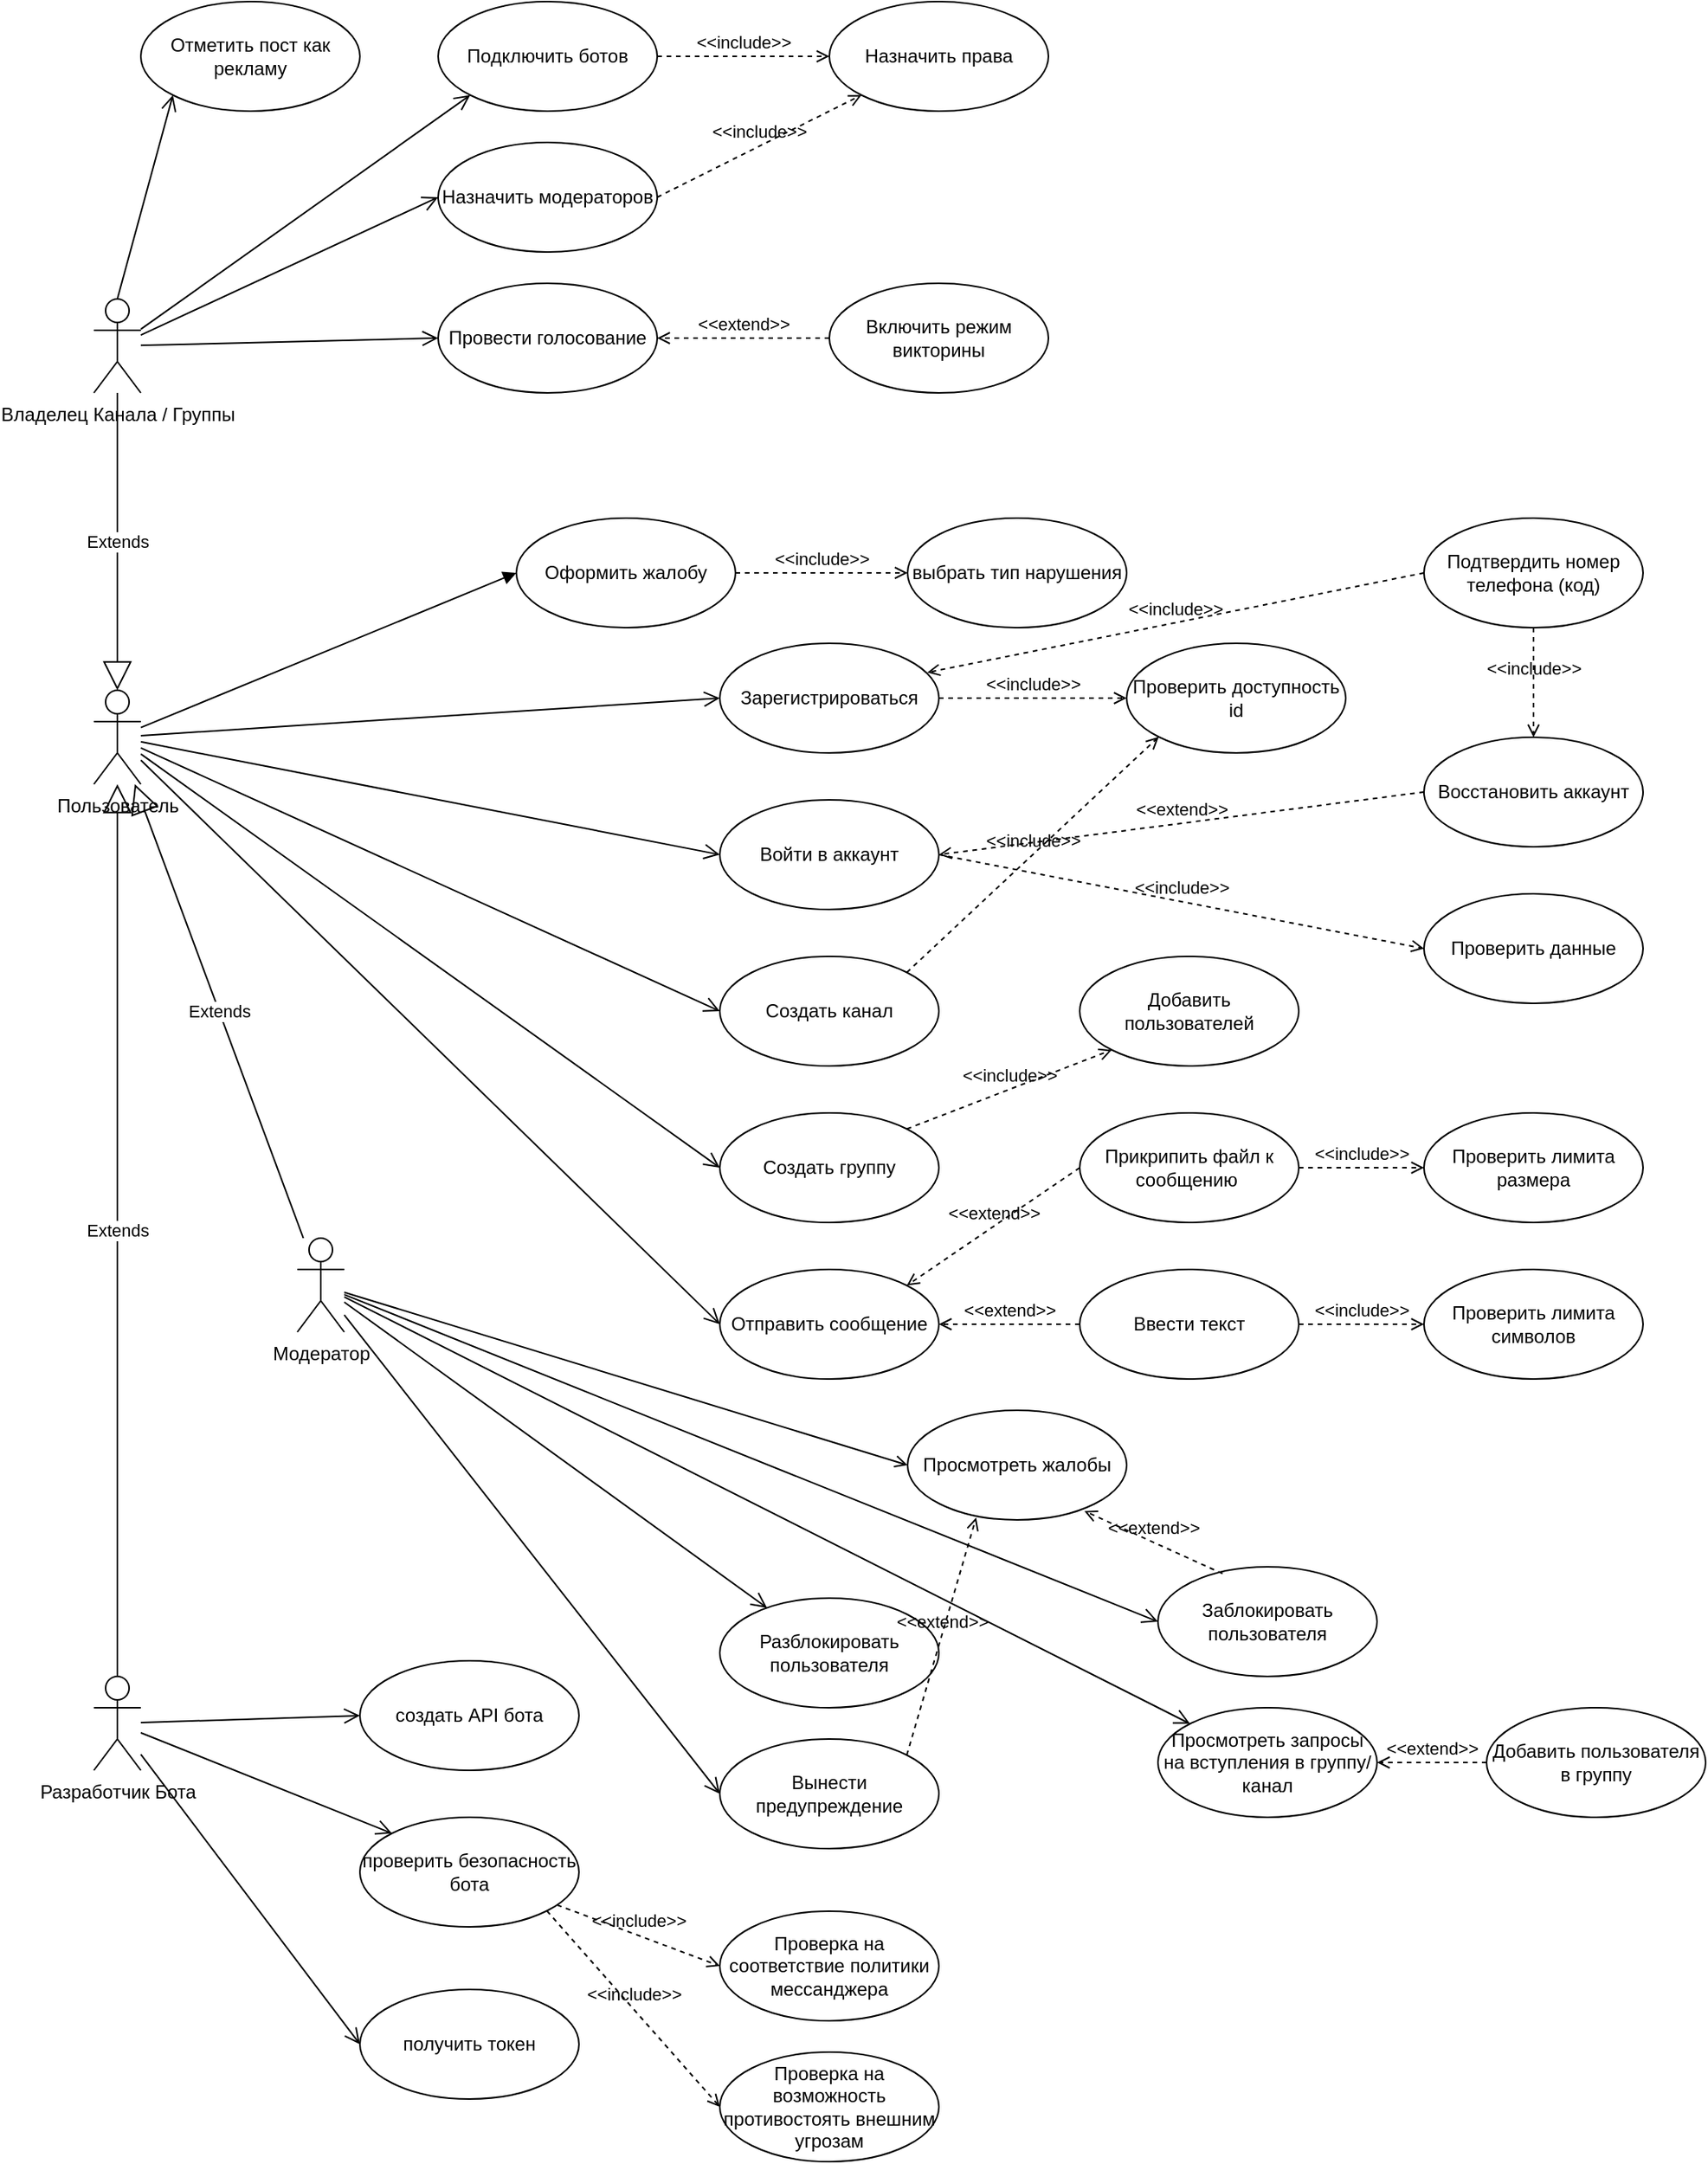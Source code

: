 <mxfile version="28.2.7">
  <diagram name="Page-1" id="i6Itb4tiR3Q5RZbFvwCR">
    <mxGraphModel dx="1701" dy="1013" grid="1" gridSize="10" guides="1" tooltips="1" connect="1" arrows="1" fold="1" page="1" pageScale="1" pageWidth="850" pageHeight="1100" math="0" shadow="0">
      <root>
        <mxCell id="0" />
        <mxCell id="1" parent="0" />
        <mxCell id="7A5hVMnqqjYsDcs3zs3l-1" value="Пользователь" style="shape=umlActor;verticalLabelPosition=bottom;verticalAlign=top;html=1;" parent="1" vertex="1">
          <mxGeometry x="100" y="500" width="30" height="60" as="geometry" />
        </mxCell>
        <mxCell id="7A5hVMnqqjYsDcs3zs3l-10" value="Владелец Канала / Группы" style="shape=umlActor;verticalLabelPosition=bottom;verticalAlign=top;html=1;" parent="1" vertex="1">
          <mxGeometry x="100" y="250" width="30" height="60" as="geometry" />
        </mxCell>
        <mxCell id="7A5hVMnqqjYsDcs3zs3l-11" value="Разработчик Бота" style="shape=umlActor;verticalLabelPosition=bottom;verticalAlign=top;html=1;" parent="1" vertex="1">
          <mxGeometry x="100" y="1130" width="30" height="60" as="geometry" />
        </mxCell>
        <mxCell id="7A5hVMnqqjYsDcs3zs3l-12" value="Extends" style="endArrow=block;endSize=16;endFill=0;html=1;rounded=0;entryX=0.5;entryY=0;entryDx=0;entryDy=0;entryPerimeter=0;" parent="1" source="7A5hVMnqqjYsDcs3zs3l-10" target="7A5hVMnqqjYsDcs3zs3l-1" edge="1">
          <mxGeometry width="160" relative="1" as="geometry">
            <mxPoint x="90" y="470" as="sourcePoint" />
            <mxPoint x="250" y="470" as="targetPoint" />
          </mxGeometry>
        </mxCell>
        <mxCell id="7A5hVMnqqjYsDcs3zs3l-13" value="Extends" style="endArrow=block;endSize=16;endFill=0;html=1;rounded=0;" parent="1" source="7A5hVMnqqjYsDcs3zs3l-11" target="7A5hVMnqqjYsDcs3zs3l-1" edge="1">
          <mxGeometry width="160" relative="1" as="geometry">
            <mxPoint x="130.004" y="730" as="sourcePoint" />
            <mxPoint x="128.26" y="594.44" as="targetPoint" />
          </mxGeometry>
        </mxCell>
        <mxCell id="7A5hVMnqqjYsDcs3zs3l-16" value="Зарегистрироваться" style="ellipse;whiteSpace=wrap;html=1;" parent="1" vertex="1">
          <mxGeometry x="500" y="470" width="140" height="70" as="geometry" />
        </mxCell>
        <mxCell id="7A5hVMnqqjYsDcs3zs3l-17" value="Войти в аккаунт" style="ellipse;whiteSpace=wrap;html=1;" parent="1" vertex="1">
          <mxGeometry x="500" y="570" width="140" height="70" as="geometry" />
        </mxCell>
        <mxCell id="7A5hVMnqqjYsDcs3zs3l-23" value="&amp;lt;&amp;lt;include&amp;gt;&amp;gt;" style="html=1;verticalAlign=bottom;labelBackgroundColor=none;endArrow=open;endFill=0;dashed=1;rounded=0;exitX=1;exitY=0.5;exitDx=0;exitDy=0;entryX=0;entryY=0.5;entryDx=0;entryDy=0;" parent="1" source="7A5hVMnqqjYsDcs3zs3l-16" target="7A5hVMnqqjYsDcs3zs3l-24" edge="1">
          <mxGeometry width="160" relative="1" as="geometry">
            <mxPoint x="650" y="510" as="sourcePoint" />
            <mxPoint x="760" y="505" as="targetPoint" />
          </mxGeometry>
        </mxCell>
        <mxCell id="7A5hVMnqqjYsDcs3zs3l-24" value="Проверить доступность id" style="ellipse;whiteSpace=wrap;html=1;" parent="1" vertex="1">
          <mxGeometry x="760" y="470" width="140" height="70" as="geometry" />
        </mxCell>
        <mxCell id="7A5hVMnqqjYsDcs3zs3l-28" value="&amp;lt;&amp;lt;include&amp;gt;&amp;gt;" style="html=1;verticalAlign=bottom;labelBackgroundColor=none;endArrow=open;endFill=0;dashed=1;rounded=0;entryX=0;entryY=0.5;entryDx=0;entryDy=0;exitX=1;exitY=0.5;exitDx=0;exitDy=0;" parent="1" source="7A5hVMnqqjYsDcs3zs3l-17" target="7A5hVMnqqjYsDcs3zs3l-29" edge="1">
          <mxGeometry width="160" relative="1" as="geometry">
            <mxPoint x="660" y="600" as="sourcePoint" />
            <mxPoint x="760" y="595" as="targetPoint" />
          </mxGeometry>
        </mxCell>
        <mxCell id="7A5hVMnqqjYsDcs3zs3l-29" value="Проверить данные" style="ellipse;whiteSpace=wrap;html=1;" parent="1" vertex="1">
          <mxGeometry x="950" y="630" width="140" height="70" as="geometry" />
        </mxCell>
        <mxCell id="7A5hVMnqqjYsDcs3zs3l-30" value="Создать группу" style="ellipse;whiteSpace=wrap;html=1;" parent="1" vertex="1">
          <mxGeometry x="500" y="770" width="140" height="70" as="geometry" />
        </mxCell>
        <mxCell id="7A5hVMnqqjYsDcs3zs3l-31" value="Отправить сообщение" style="ellipse;whiteSpace=wrap;html=1;" parent="1" vertex="1">
          <mxGeometry x="500" y="870" width="140" height="70" as="geometry" />
        </mxCell>
        <mxCell id="7A5hVMnqqjYsDcs3zs3l-33" value="" style="endArrow=open;startArrow=none;endFill=0;startFill=0;endSize=8;html=1;verticalAlign=bottom;labelBackgroundColor=none;strokeWidth=1;rounded=0;entryX=0;entryY=0.5;entryDx=0;entryDy=0;" parent="1" source="7A5hVMnqqjYsDcs3zs3l-1" target="7A5hVMnqqjYsDcs3zs3l-16" edge="1">
          <mxGeometry width="160" relative="1" as="geometry">
            <mxPoint x="180" y="490" as="sourcePoint" />
            <mxPoint x="340" y="490" as="targetPoint" />
          </mxGeometry>
        </mxCell>
        <mxCell id="7A5hVMnqqjYsDcs3zs3l-34" value="" style="endArrow=open;startArrow=none;endFill=0;startFill=0;endSize=8;html=1;verticalAlign=bottom;labelBackgroundColor=none;strokeWidth=1;rounded=0;entryX=0;entryY=0.5;entryDx=0;entryDy=0;" parent="1" source="7A5hVMnqqjYsDcs3zs3l-1" target="7A5hVMnqqjYsDcs3zs3l-17" edge="1">
          <mxGeometry width="160" relative="1" as="geometry">
            <mxPoint x="180" y="590" as="sourcePoint" />
            <mxPoint x="340" y="590" as="targetPoint" />
          </mxGeometry>
        </mxCell>
        <mxCell id="7A5hVMnqqjYsDcs3zs3l-35" value="" style="endArrow=open;startArrow=none;endFill=0;startFill=0;endSize=8;html=1;verticalAlign=bottom;labelBackgroundColor=none;strokeWidth=1;rounded=0;entryX=0;entryY=0.5;entryDx=0;entryDy=0;" parent="1" source="7A5hVMnqqjYsDcs3zs3l-1" target="7A5hVMnqqjYsDcs3zs3l-30" edge="1">
          <mxGeometry width="160" relative="1" as="geometry">
            <mxPoint x="180" y="610" as="sourcePoint" />
            <mxPoint x="340" y="610" as="targetPoint" />
          </mxGeometry>
        </mxCell>
        <mxCell id="7A5hVMnqqjYsDcs3zs3l-36" value="" style="endArrow=open;startArrow=none;endFill=0;startFill=0;endSize=8;html=1;verticalAlign=bottom;labelBackgroundColor=none;strokeWidth=1;rounded=0;entryX=0;entryY=0.5;entryDx=0;entryDy=0;" parent="1" source="7A5hVMnqqjYsDcs3zs3l-1" target="7A5hVMnqqjYsDcs3zs3l-31" edge="1">
          <mxGeometry width="160" relative="1" as="geometry">
            <mxPoint x="170" y="650" as="sourcePoint" />
            <mxPoint x="330" y="650" as="targetPoint" />
          </mxGeometry>
        </mxCell>
        <mxCell id="7A5hVMnqqjYsDcs3zs3l-41" value="Прикрипить файл к сообщению&amp;nbsp;" style="ellipse;whiteSpace=wrap;html=1;" parent="1" vertex="1">
          <mxGeometry x="730" y="770" width="140" height="70" as="geometry" />
        </mxCell>
        <mxCell id="7A5hVMnqqjYsDcs3zs3l-42" value="Ввести текст" style="ellipse;whiteSpace=wrap;html=1;" parent="1" vertex="1">
          <mxGeometry x="730" y="870" width="140" height="70" as="geometry" />
        </mxCell>
        <mxCell id="7A5hVMnqqjYsDcs3zs3l-43" value="&amp;lt;&amp;lt;extend&amp;gt;&amp;gt;" style="html=1;verticalAlign=bottom;labelBackgroundColor=none;endArrow=open;endFill=0;dashed=1;rounded=0;entryX=1;entryY=0;entryDx=0;entryDy=0;exitX=0;exitY=0.5;exitDx=0;exitDy=0;" parent="1" source="7A5hVMnqqjYsDcs3zs3l-41" target="7A5hVMnqqjYsDcs3zs3l-31" edge="1">
          <mxGeometry width="160" relative="1" as="geometry">
            <mxPoint x="640" y="870" as="sourcePoint" />
            <mxPoint x="800" y="870" as="targetPoint" />
          </mxGeometry>
        </mxCell>
        <mxCell id="7A5hVMnqqjYsDcs3zs3l-48" value="&amp;lt;&amp;lt;extend&amp;gt;&amp;gt;" style="html=1;verticalAlign=bottom;labelBackgroundColor=none;endArrow=open;endFill=0;dashed=1;rounded=0;entryX=1;entryY=0.5;entryDx=0;entryDy=0;exitX=0;exitY=0.5;exitDx=0;exitDy=0;" parent="1" source="7A5hVMnqqjYsDcs3zs3l-42" target="7A5hVMnqqjYsDcs3zs3l-31" edge="1">
          <mxGeometry width="160" relative="1" as="geometry">
            <mxPoint x="580" y="900" as="sourcePoint" />
            <mxPoint x="740" y="900" as="targetPoint" />
          </mxGeometry>
        </mxCell>
        <mxCell id="7A5hVMnqqjYsDcs3zs3l-49" value="Модератор" style="shape=umlActor;verticalLabelPosition=bottom;verticalAlign=top;html=1;" parent="1" vertex="1">
          <mxGeometry x="230" y="850" width="30" height="60" as="geometry" />
        </mxCell>
        <mxCell id="7A5hVMnqqjYsDcs3zs3l-52" value="Extends" style="endArrow=block;endSize=16;endFill=0;html=1;rounded=0;" parent="1" source="7A5hVMnqqjYsDcs3zs3l-49" target="7A5hVMnqqjYsDcs3zs3l-1" edge="1">
          <mxGeometry width="160" relative="1" as="geometry">
            <mxPoint x="170" y="700" as="sourcePoint" />
            <mxPoint x="330" y="700" as="targetPoint" />
          </mxGeometry>
        </mxCell>
        <mxCell id="7A5hVMnqqjYsDcs3zs3l-53" value="Создать канал" style="ellipse;whiteSpace=wrap;html=1;" parent="1" vertex="1">
          <mxGeometry x="500" y="670" width="140" height="70" as="geometry" />
        </mxCell>
        <mxCell id="7A5hVMnqqjYsDcs3zs3l-54" value="" style="endArrow=open;startArrow=none;endFill=0;startFill=0;endSize=8;html=1;verticalAlign=bottom;labelBackgroundColor=none;strokeWidth=1;rounded=0;entryX=0;entryY=0.5;entryDx=0;entryDy=0;" parent="1" source="7A5hVMnqqjYsDcs3zs3l-1" target="7A5hVMnqqjYsDcs3zs3l-53" edge="1">
          <mxGeometry width="160" relative="1" as="geometry">
            <mxPoint x="240" y="550" as="sourcePoint" />
            <mxPoint x="400" y="550" as="targetPoint" />
          </mxGeometry>
        </mxCell>
        <mxCell id="7A5hVMnqqjYsDcs3zs3l-55" value="&amp;lt;&amp;lt;include&amp;gt;&amp;gt;" style="html=1;verticalAlign=bottom;labelBackgroundColor=none;endArrow=open;endFill=0;dashed=1;rounded=0;exitX=1;exitY=0;exitDx=0;exitDy=0;entryX=0;entryY=1;entryDx=0;entryDy=0;" parent="1" source="7A5hVMnqqjYsDcs3zs3l-53" target="7A5hVMnqqjYsDcs3zs3l-24" edge="1">
          <mxGeometry width="160" relative="1" as="geometry">
            <mxPoint x="630" y="630" as="sourcePoint" />
            <mxPoint x="790" y="630" as="targetPoint" />
          </mxGeometry>
        </mxCell>
        <mxCell id="7A5hVMnqqjYsDcs3zs3l-59" value="Добавить пользователей" style="ellipse;whiteSpace=wrap;html=1;" parent="1" vertex="1">
          <mxGeometry x="730" y="670" width="140" height="70" as="geometry" />
        </mxCell>
        <mxCell id="7A5hVMnqqjYsDcs3zs3l-60" value="&amp;lt;&amp;lt;include&amp;gt;&amp;gt;" style="html=1;verticalAlign=bottom;labelBackgroundColor=none;endArrow=open;endFill=0;dashed=1;rounded=0;exitX=1;exitY=0;exitDx=0;exitDy=0;entryX=0;entryY=1;entryDx=0;entryDy=0;" parent="1" source="7A5hVMnqqjYsDcs3zs3l-30" target="7A5hVMnqqjYsDcs3zs3l-59" edge="1">
          <mxGeometry width="160" relative="1" as="geometry">
            <mxPoint x="680" y="740" as="sourcePoint" />
            <mxPoint x="840" y="740" as="targetPoint" />
          </mxGeometry>
        </mxCell>
        <mxCell id="7A5hVMnqqjYsDcs3zs3l-61" value="Подключить ботов" style="ellipse;whiteSpace=wrap;html=1;" parent="1" vertex="1">
          <mxGeometry x="320" y="60" width="140" height="70" as="geometry" />
        </mxCell>
        <mxCell id="7A5hVMnqqjYsDcs3zs3l-62" value="Назначить модераторов" style="ellipse;whiteSpace=wrap;html=1;" parent="1" vertex="1">
          <mxGeometry x="320" y="150" width="140" height="70" as="geometry" />
        </mxCell>
        <mxCell id="7A5hVMnqqjYsDcs3zs3l-63" value="Назначить права" style="ellipse;whiteSpace=wrap;html=1;" parent="1" vertex="1">
          <mxGeometry x="570" y="60" width="140" height="70" as="geometry" />
        </mxCell>
        <mxCell id="7A5hVMnqqjYsDcs3zs3l-66" value="" style="endArrow=open;startArrow=none;endFill=0;startFill=0;endSize=8;html=1;verticalAlign=bottom;labelBackgroundColor=none;strokeWidth=1;rounded=0;entryX=0;entryY=1;entryDx=0;entryDy=0;" parent="1" source="7A5hVMnqqjYsDcs3zs3l-10" target="7A5hVMnqqjYsDcs3zs3l-61" edge="1">
          <mxGeometry width="160" relative="1" as="geometry">
            <mxPoint x="160" y="170" as="sourcePoint" />
            <mxPoint x="300" y="180" as="targetPoint" />
          </mxGeometry>
        </mxCell>
        <mxCell id="7A5hVMnqqjYsDcs3zs3l-67" value="" style="endArrow=open;startArrow=none;endFill=0;startFill=0;endSize=8;html=1;verticalAlign=bottom;labelBackgroundColor=none;strokeWidth=1;rounded=0;entryX=0;entryY=0.5;entryDx=0;entryDy=0;" parent="1" source="7A5hVMnqqjYsDcs3zs3l-10" target="7A5hVMnqqjYsDcs3zs3l-62" edge="1">
          <mxGeometry width="160" relative="1" as="geometry">
            <mxPoint x="160" y="290" as="sourcePoint" />
            <mxPoint x="320" y="280" as="targetPoint" />
          </mxGeometry>
        </mxCell>
        <mxCell id="7A5hVMnqqjYsDcs3zs3l-68" value="&amp;lt;&amp;lt;include&amp;gt;&amp;gt;" style="html=1;verticalAlign=bottom;labelBackgroundColor=none;endArrow=open;endFill=0;dashed=1;rounded=0;exitX=1;exitY=0.5;exitDx=0;exitDy=0;entryX=0;entryY=0.5;entryDx=0;entryDy=0;" parent="1" source="7A5hVMnqqjYsDcs3zs3l-61" target="7A5hVMnqqjYsDcs3zs3l-63" edge="1">
          <mxGeometry width="160" relative="1" as="geometry">
            <mxPoint x="410" y="140" as="sourcePoint" />
            <mxPoint x="570" y="140" as="targetPoint" />
          </mxGeometry>
        </mxCell>
        <mxCell id="7A5hVMnqqjYsDcs3zs3l-69" value="&amp;lt;&amp;lt;include&amp;gt;&amp;gt;" style="html=1;verticalAlign=bottom;labelBackgroundColor=none;endArrow=open;endFill=0;dashed=1;rounded=0;exitX=1;exitY=0.5;exitDx=0;exitDy=0;entryX=0;entryY=1;entryDx=0;entryDy=0;" parent="1" source="7A5hVMnqqjYsDcs3zs3l-62" target="7A5hVMnqqjYsDcs3zs3l-63" edge="1">
          <mxGeometry width="160" relative="1" as="geometry">
            <mxPoint x="440" y="210" as="sourcePoint" />
            <mxPoint x="600" y="210" as="targetPoint" />
          </mxGeometry>
        </mxCell>
        <mxCell id="7A5hVMnqqjYsDcs3zs3l-70" value="Провести голосование" style="ellipse;whiteSpace=wrap;html=1;" parent="1" vertex="1">
          <mxGeometry x="320" y="240" width="140" height="70" as="geometry" />
        </mxCell>
        <mxCell id="7A5hVMnqqjYsDcs3zs3l-71" value="" style="endArrow=open;startArrow=none;endFill=0;startFill=0;endSize=8;html=1;verticalAlign=bottom;labelBackgroundColor=none;strokeWidth=1;rounded=0;entryX=0;entryY=0.5;entryDx=0;entryDy=0;" parent="1" source="7A5hVMnqqjYsDcs3zs3l-10" target="7A5hVMnqqjYsDcs3zs3l-70" edge="1">
          <mxGeometry width="160" relative="1" as="geometry">
            <mxPoint x="190" y="320" as="sourcePoint" />
            <mxPoint x="350" y="320" as="targetPoint" />
          </mxGeometry>
        </mxCell>
        <mxCell id="7A5hVMnqqjYsDcs3zs3l-72" value="Включить режим викторины" style="ellipse;whiteSpace=wrap;html=1;" parent="1" vertex="1">
          <mxGeometry x="570" y="240" width="140" height="70" as="geometry" />
        </mxCell>
        <mxCell id="7A5hVMnqqjYsDcs3zs3l-73" value="&amp;lt;&amp;lt;extend&amp;gt;&amp;gt;" style="html=1;verticalAlign=bottom;labelBackgroundColor=none;endArrow=open;endFill=0;dashed=1;rounded=0;exitX=0;exitY=0.5;exitDx=0;exitDy=0;entryX=1;entryY=0.5;entryDx=0;entryDy=0;" parent="1" source="7A5hVMnqqjYsDcs3zs3l-72" target="7A5hVMnqqjYsDcs3zs3l-70" edge="1">
          <mxGeometry width="160" relative="1" as="geometry">
            <mxPoint x="460" y="275" as="sourcePoint" />
            <mxPoint x="620" y="275" as="targetPoint" />
          </mxGeometry>
        </mxCell>
        <mxCell id="7A5hVMnqqjYsDcs3zs3l-74" value="Заблокировать пользователя" style="ellipse;whiteSpace=wrap;html=1;" parent="1" vertex="1">
          <mxGeometry x="780" y="1060" width="140" height="70" as="geometry" />
        </mxCell>
        <mxCell id="7A5hVMnqqjYsDcs3zs3l-75" value="Разблокировать пользователя" style="ellipse;whiteSpace=wrap;html=1;" parent="1" vertex="1">
          <mxGeometry x="500" y="1080" width="140" height="70" as="geometry" />
        </mxCell>
        <mxCell id="7A5hVMnqqjYsDcs3zs3l-76" value="Вынести предупреждение" style="ellipse;whiteSpace=wrap;html=1;" parent="1" vertex="1">
          <mxGeometry x="500" y="1170" width="140" height="70" as="geometry" />
        </mxCell>
        <mxCell id="7A5hVMnqqjYsDcs3zs3l-77" value="" style="endArrow=open;startArrow=none;endFill=0;startFill=0;endSize=8;html=1;verticalAlign=bottom;labelBackgroundColor=none;strokeWidth=1;rounded=0;entryX=0;entryY=0.5;entryDx=0;entryDy=0;" parent="1" source="7A5hVMnqqjYsDcs3zs3l-49" target="7A5hVMnqqjYsDcs3zs3l-74" edge="1">
          <mxGeometry width="160" relative="1" as="geometry">
            <mxPoint x="300" y="890" as="sourcePoint" />
            <mxPoint x="460" y="890" as="targetPoint" />
          </mxGeometry>
        </mxCell>
        <mxCell id="7A5hVMnqqjYsDcs3zs3l-78" value="" style="endArrow=open;startArrow=none;endFill=0;startFill=0;endSize=8;html=1;verticalAlign=bottom;labelBackgroundColor=none;strokeWidth=1;rounded=0;" parent="1" source="7A5hVMnqqjYsDcs3zs3l-49" target="7A5hVMnqqjYsDcs3zs3l-75" edge="1">
          <mxGeometry width="160" relative="1" as="geometry">
            <mxPoint x="280" y="970" as="sourcePoint" />
            <mxPoint x="440" y="970" as="targetPoint" />
          </mxGeometry>
        </mxCell>
        <mxCell id="7A5hVMnqqjYsDcs3zs3l-79" value="" style="endArrow=open;startArrow=none;endFill=0;startFill=0;endSize=8;html=1;verticalAlign=bottom;labelBackgroundColor=none;strokeWidth=1;rounded=0;entryX=0;entryY=0.5;entryDx=0;entryDy=0;" parent="1" source="7A5hVMnqqjYsDcs3zs3l-49" target="7A5hVMnqqjYsDcs3zs3l-76" edge="1">
          <mxGeometry width="160" relative="1" as="geometry">
            <mxPoint x="240" y="990" as="sourcePoint" />
            <mxPoint x="400" y="990" as="targetPoint" />
          </mxGeometry>
        </mxCell>
        <mxCell id="7A5hVMnqqjYsDcs3zs3l-80" value="&amp;lt;&amp;lt;include&amp;gt;&amp;gt;" style="html=1;verticalAlign=bottom;labelBackgroundColor=none;endArrow=open;endFill=0;dashed=1;rounded=0;exitX=1;exitY=0.5;exitDx=0;exitDy=0;entryX=0;entryY=0.5;entryDx=0;entryDy=0;" parent="1" source="7A5hVMnqqjYsDcs3zs3l-41" target="7A5hVMnqqjYsDcs3zs3l-81" edge="1">
          <mxGeometry width="160" relative="1" as="geometry">
            <mxPoint x="900" y="810" as="sourcePoint" />
            <mxPoint x="970" y="800" as="targetPoint" />
          </mxGeometry>
        </mxCell>
        <mxCell id="7A5hVMnqqjYsDcs3zs3l-81" value="Проверить лимита размера" style="ellipse;whiteSpace=wrap;html=1;" parent="1" vertex="1">
          <mxGeometry x="950" y="770" width="140" height="70" as="geometry" />
        </mxCell>
        <mxCell id="7A5hVMnqqjYsDcs3zs3l-82" value="Проверить лимита символов" style="ellipse;whiteSpace=wrap;html=1;" parent="1" vertex="1">
          <mxGeometry x="950" y="870" width="140" height="70" as="geometry" />
        </mxCell>
        <mxCell id="7A5hVMnqqjYsDcs3zs3l-83" value="&amp;lt;&amp;lt;include&amp;gt;&amp;gt;" style="html=1;verticalAlign=bottom;labelBackgroundColor=none;endArrow=open;endFill=0;dashed=1;rounded=0;exitX=1;exitY=0.5;exitDx=0;exitDy=0;entryX=0;entryY=0.5;entryDx=0;entryDy=0;" parent="1" source="7A5hVMnqqjYsDcs3zs3l-42" target="7A5hVMnqqjYsDcs3zs3l-82" edge="1">
          <mxGeometry width="160" relative="1" as="geometry">
            <mxPoint x="870" y="880" as="sourcePoint" />
            <mxPoint x="1030" y="880" as="targetPoint" />
          </mxGeometry>
        </mxCell>
        <mxCell id="7A5hVMnqqjYsDcs3zs3l-84" value="создать API бота" style="ellipse;whiteSpace=wrap;html=1;" parent="1" vertex="1">
          <mxGeometry x="270" y="1120" width="140" height="70" as="geometry" />
        </mxCell>
        <mxCell id="7A5hVMnqqjYsDcs3zs3l-85" value="проверить безопасность бота" style="ellipse;whiteSpace=wrap;html=1;" parent="1" vertex="1">
          <mxGeometry x="270" y="1220" width="140" height="70" as="geometry" />
        </mxCell>
        <mxCell id="7A5hVMnqqjYsDcs3zs3l-86" value="" style="endArrow=open;startArrow=none;endFill=0;startFill=0;endSize=8;html=1;verticalAlign=bottom;labelBackgroundColor=none;strokeWidth=1;rounded=0;entryX=0;entryY=0.5;entryDx=0;entryDy=0;" parent="1" source="7A5hVMnqqjYsDcs3zs3l-11" target="7A5hVMnqqjYsDcs3zs3l-84" edge="1">
          <mxGeometry width="160" relative="1" as="geometry">
            <mxPoint x="190" y="1170" as="sourcePoint" />
            <mxPoint x="350" y="1170" as="targetPoint" />
          </mxGeometry>
        </mxCell>
        <mxCell id="7A5hVMnqqjYsDcs3zs3l-87" value="" style="endArrow=open;startArrow=none;endFill=0;startFill=0;endSize=8;html=1;verticalAlign=bottom;labelBackgroundColor=none;strokeWidth=1;rounded=0;entryX=0;entryY=0;entryDx=0;entryDy=0;" parent="1" source="7A5hVMnqqjYsDcs3zs3l-11" target="7A5hVMnqqjYsDcs3zs3l-85" edge="1">
          <mxGeometry width="160" relative="1" as="geometry">
            <mxPoint x="180" y="1250" as="sourcePoint" />
            <mxPoint x="340" y="1250" as="targetPoint" />
          </mxGeometry>
        </mxCell>
        <mxCell id="7A5hVMnqqjYsDcs3zs3l-88" value="&amp;lt;&amp;lt;include&amp;gt;&amp;gt;" style="html=1;verticalAlign=bottom;labelBackgroundColor=none;endArrow=open;endFill=0;dashed=1;rounded=0;entryX=0;entryY=0.5;entryDx=0;entryDy=0;" parent="1" source="7A5hVMnqqjYsDcs3zs3l-85" target="7A5hVMnqqjYsDcs3zs3l-89" edge="1">
          <mxGeometry width="160" relative="1" as="geometry">
            <mxPoint x="410" y="1315" as="sourcePoint" />
            <mxPoint x="570" y="1315" as="targetPoint" />
          </mxGeometry>
        </mxCell>
        <mxCell id="7A5hVMnqqjYsDcs3zs3l-89" value="Проверка на соответствие политики мессанджера" style="ellipse;whiteSpace=wrap;html=1;" parent="1" vertex="1">
          <mxGeometry x="500" y="1280" width="140" height="70" as="geometry" />
        </mxCell>
        <mxCell id="7A5hVMnqqjYsDcs3zs3l-90" value="Проверка на возможность противостоять внешним угрозам" style="ellipse;whiteSpace=wrap;html=1;" parent="1" vertex="1">
          <mxGeometry x="500" y="1370" width="140" height="70" as="geometry" />
        </mxCell>
        <mxCell id="7A5hVMnqqjYsDcs3zs3l-91" value="&amp;lt;&amp;lt;include&amp;gt;&amp;gt;" style="html=1;verticalAlign=bottom;labelBackgroundColor=none;endArrow=open;endFill=0;dashed=1;rounded=0;exitX=1;exitY=1;exitDx=0;exitDy=0;entryX=0;entryY=0.5;entryDx=0;entryDy=0;" parent="1" source="7A5hVMnqqjYsDcs3zs3l-85" target="7A5hVMnqqjYsDcs3zs3l-90" edge="1">
          <mxGeometry width="160" relative="1" as="geometry">
            <mxPoint x="390" y="1400" as="sourcePoint" />
            <mxPoint x="550" y="1400" as="targetPoint" />
          </mxGeometry>
        </mxCell>
        <mxCell id="7A5hVMnqqjYsDcs3zs3l-92" value="Просмотреть жалобы" style="ellipse;whiteSpace=wrap;html=1;" parent="1" vertex="1">
          <mxGeometry x="620" y="960" width="140" height="70" as="geometry" />
        </mxCell>
        <mxCell id="7A5hVMnqqjYsDcs3zs3l-94" value="" style="endArrow=open;html=1;rounded=0;align=center;verticalAlign=top;endFill=0;labelBackgroundColor=none;endSize=6;entryX=0;entryY=0.5;entryDx=0;entryDy=0;" parent="1" source="7A5hVMnqqjYsDcs3zs3l-49" target="7A5hVMnqqjYsDcs3zs3l-92" edge="1">
          <mxGeometry relative="1" as="geometry">
            <mxPoint x="348" y="872" as="sourcePoint" />
          </mxGeometry>
        </mxCell>
        <mxCell id="7A5hVMnqqjYsDcs3zs3l-95" value="&amp;lt;&amp;lt;extend&amp;gt;&amp;gt;" style="html=1;verticalAlign=bottom;labelBackgroundColor=none;endArrow=open;endFill=0;dashed=1;rounded=0;exitX=1;exitY=0;exitDx=0;exitDy=0;entryX=0.313;entryY=0.979;entryDx=0;entryDy=0;entryPerimeter=0;" parent="1" source="7A5hVMnqqjYsDcs3zs3l-76" target="7A5hVMnqqjYsDcs3zs3l-92" edge="1">
          <mxGeometry width="160" relative="1" as="geometry">
            <mxPoint x="610" y="1130" as="sourcePoint" />
            <mxPoint x="770" y="1130" as="targetPoint" />
          </mxGeometry>
        </mxCell>
        <mxCell id="7A5hVMnqqjYsDcs3zs3l-96" value="&amp;lt;&amp;lt;extend&amp;gt;&amp;gt;" style="html=1;verticalAlign=bottom;labelBackgroundColor=none;endArrow=open;endFill=0;dashed=1;rounded=0;exitX=0.295;exitY=0.062;exitDx=0;exitDy=0;exitPerimeter=0;entryX=0.807;entryY=0.919;entryDx=0;entryDy=0;entryPerimeter=0;" parent="1" source="7A5hVMnqqjYsDcs3zs3l-74" target="7A5hVMnqqjYsDcs3zs3l-92" edge="1">
          <mxGeometry width="160" relative="1" as="geometry">
            <mxPoint x="760" y="1040" as="sourcePoint" />
            <mxPoint x="920" y="1040" as="targetPoint" />
          </mxGeometry>
        </mxCell>
        <mxCell id="7A5hVMnqqjYsDcs3zs3l-97" value="Оформить жалобу" style="ellipse;whiteSpace=wrap;html=1;" parent="1" vertex="1">
          <mxGeometry x="370" y="390" width="140" height="70" as="geometry" />
        </mxCell>
        <mxCell id="7A5hVMnqqjYsDcs3zs3l-98" value="выбрать тип нарушения" style="ellipse;whiteSpace=wrap;html=1;" parent="1" vertex="1">
          <mxGeometry x="620" y="390" width="140" height="70" as="geometry" />
        </mxCell>
        <mxCell id="7A5hVMnqqjYsDcs3zs3l-99" value="" style="html=1;verticalAlign=bottom;labelBackgroundColor=none;endArrow=block;endFill=1;rounded=0;entryX=0;entryY=0.5;entryDx=0;entryDy=0;" parent="1" source="7A5hVMnqqjYsDcs3zs3l-1" target="7A5hVMnqqjYsDcs3zs3l-97" edge="1">
          <mxGeometry width="160" relative="1" as="geometry">
            <mxPoint x="250" y="460" as="sourcePoint" />
            <mxPoint x="410" y="460" as="targetPoint" />
          </mxGeometry>
        </mxCell>
        <mxCell id="7A5hVMnqqjYsDcs3zs3l-100" value="&amp;lt;&amp;lt;include&amp;gt;&amp;gt;" style="html=1;verticalAlign=bottom;labelBackgroundColor=none;endArrow=open;endFill=0;dashed=1;rounded=0;exitX=1;exitY=0.5;exitDx=0;exitDy=0;entryX=0;entryY=0.5;entryDx=0;entryDy=0;" parent="1" source="7A5hVMnqqjYsDcs3zs3l-97" target="7A5hVMnqqjYsDcs3zs3l-98" edge="1">
          <mxGeometry width="160" relative="1" as="geometry">
            <mxPoint x="520" y="370" as="sourcePoint" />
            <mxPoint x="680" y="370" as="targetPoint" />
          </mxGeometry>
        </mxCell>
        <mxCell id="7A5hVMnqqjYsDcs3zs3l-107" value="Просмотреть запросы на вступления в группу/канал" style="ellipse;whiteSpace=wrap;html=1;" parent="1" vertex="1">
          <mxGeometry x="780" y="1150" width="140" height="70" as="geometry" />
        </mxCell>
        <mxCell id="7A5hVMnqqjYsDcs3zs3l-108" value="" style="endArrow=open;startArrow=none;endFill=0;startFill=0;endSize=8;html=1;verticalAlign=bottom;labelBackgroundColor=none;strokeWidth=1;rounded=0;entryX=0;entryY=0;entryDx=0;entryDy=0;" parent="1" source="7A5hVMnqqjYsDcs3zs3l-49" target="7A5hVMnqqjYsDcs3zs3l-107" edge="1">
          <mxGeometry width="160" relative="1" as="geometry">
            <mxPoint x="270" y="870" as="sourcePoint" />
            <mxPoint x="790" y="950" as="targetPoint" />
          </mxGeometry>
        </mxCell>
        <mxCell id="7A5hVMnqqjYsDcs3zs3l-109" value="Добавить пользователя в группу" style="ellipse;whiteSpace=wrap;html=1;" parent="1" vertex="1">
          <mxGeometry x="990" y="1150" width="140" height="70" as="geometry" />
        </mxCell>
        <mxCell id="7A5hVMnqqjYsDcs3zs3l-110" value="&amp;lt;&amp;lt;extend&amp;gt;&amp;gt;" style="html=1;verticalAlign=bottom;labelBackgroundColor=none;endArrow=open;endFill=0;dashed=1;rounded=0;entryX=1;entryY=0.5;entryDx=0;entryDy=0;exitX=0;exitY=0.5;exitDx=0;exitDy=0;" parent="1" source="7A5hVMnqqjYsDcs3zs3l-109" target="7A5hVMnqqjYsDcs3zs3l-107" edge="1">
          <mxGeometry width="160" relative="1" as="geometry">
            <mxPoint x="950" y="1170" as="sourcePoint" />
            <mxPoint x="1110" y="1170" as="targetPoint" />
          </mxGeometry>
        </mxCell>
        <mxCell id="7A5hVMnqqjYsDcs3zs3l-111" value="Восстановить аккаунт" style="ellipse;whiteSpace=wrap;html=1;" parent="1" vertex="1">
          <mxGeometry x="950" y="530" width="140" height="70" as="geometry" />
        </mxCell>
        <mxCell id="7A5hVMnqqjYsDcs3zs3l-112" value="Подтвердить номер телефона (код)" style="ellipse;whiteSpace=wrap;html=1;" parent="1" vertex="1">
          <mxGeometry x="950" y="390" width="140" height="70" as="geometry" />
        </mxCell>
        <mxCell id="7A5hVMnqqjYsDcs3zs3l-114" value="&amp;lt;&amp;lt;extend&amp;gt;&amp;gt;" style="html=1;verticalAlign=bottom;labelBackgroundColor=none;endArrow=open;endFill=0;dashed=1;rounded=0;exitX=0;exitY=0.5;exitDx=0;exitDy=0;entryX=1;entryY=0.5;entryDx=0;entryDy=0;" parent="1" source="7A5hVMnqqjYsDcs3zs3l-111" target="7A5hVMnqqjYsDcs3zs3l-17" edge="1">
          <mxGeometry width="160" relative="1" as="geometry">
            <mxPoint x="710" y="560" as="sourcePoint" />
            <mxPoint x="870" y="560" as="targetPoint" />
          </mxGeometry>
        </mxCell>
        <mxCell id="7A5hVMnqqjYsDcs3zs3l-116" value="&amp;lt;&amp;lt;include&amp;gt;&amp;gt;" style="html=1;verticalAlign=bottom;labelBackgroundColor=none;endArrow=open;endFill=0;dashed=1;rounded=0;entryX=0.947;entryY=0.266;entryDx=0;entryDy=0;entryPerimeter=0;exitX=0;exitY=0.5;exitDx=0;exitDy=0;" parent="1" source="7A5hVMnqqjYsDcs3zs3l-112" target="7A5hVMnqqjYsDcs3zs3l-16" edge="1">
          <mxGeometry width="160" relative="1" as="geometry">
            <mxPoint x="810" y="440" as="sourcePoint" />
            <mxPoint x="970" y="440" as="targetPoint" />
          </mxGeometry>
        </mxCell>
        <mxCell id="7A5hVMnqqjYsDcs3zs3l-117" value="&amp;lt;&amp;lt;include&amp;gt;&amp;gt;" style="html=1;verticalAlign=bottom;labelBackgroundColor=none;endArrow=open;endFill=0;dashed=1;rounded=0;exitX=0.5;exitY=1;exitDx=0;exitDy=0;entryX=0.5;entryY=0;entryDx=0;entryDy=0;" parent="1" source="7A5hVMnqqjYsDcs3zs3l-112" target="7A5hVMnqqjYsDcs3zs3l-111" edge="1">
          <mxGeometry width="160" relative="1" as="geometry">
            <mxPoint x="930" y="500" as="sourcePoint" />
            <mxPoint x="1090" y="500" as="targetPoint" />
          </mxGeometry>
        </mxCell>
        <mxCell id="7A5hVMnqqjYsDcs3zs3l-118" value="получить токен" style="ellipse;whiteSpace=wrap;html=1;" parent="1" vertex="1">
          <mxGeometry x="270" y="1330" width="140" height="70" as="geometry" />
        </mxCell>
        <mxCell id="7A5hVMnqqjYsDcs3zs3l-119" value="" style="endArrow=open;startArrow=none;endFill=0;startFill=0;endSize=8;html=1;verticalAlign=bottom;labelBackgroundColor=none;strokeWidth=1;rounded=0;entryX=0;entryY=0.5;entryDx=0;entryDy=0;" parent="1" source="7A5hVMnqqjYsDcs3zs3l-11" target="7A5hVMnqqjYsDcs3zs3l-118" edge="1">
          <mxGeometry width="160" relative="1" as="geometry">
            <mxPoint x="160" y="1290" as="sourcePoint" />
            <mxPoint x="320" y="1290" as="targetPoint" />
          </mxGeometry>
        </mxCell>
        <mxCell id="xoDyF9oswW_MTImHtaTy-2" value="Отметить пост как рекламу" style="ellipse;whiteSpace=wrap;html=1;" vertex="1" parent="1">
          <mxGeometry x="130" y="60" width="140" height="70" as="geometry" />
        </mxCell>
        <mxCell id="xoDyF9oswW_MTImHtaTy-3" value="" style="endArrow=open;startArrow=none;endFill=0;startFill=0;endSize=8;html=1;verticalAlign=bottom;labelBackgroundColor=none;strokeWidth=1;rounded=0;entryX=0;entryY=1;entryDx=0;entryDy=0;exitX=0.5;exitY=0;exitDx=0;exitDy=0;exitPerimeter=0;" edge="1" parent="1" target="xoDyF9oswW_MTImHtaTy-2" source="7A5hVMnqqjYsDcs3zs3l-10">
          <mxGeometry width="160" relative="1" as="geometry">
            <mxPoint x="-20" y="229" as="sourcePoint" />
            <mxPoint x="150" y="140" as="targetPoint" />
          </mxGeometry>
        </mxCell>
      </root>
    </mxGraphModel>
  </diagram>
</mxfile>
